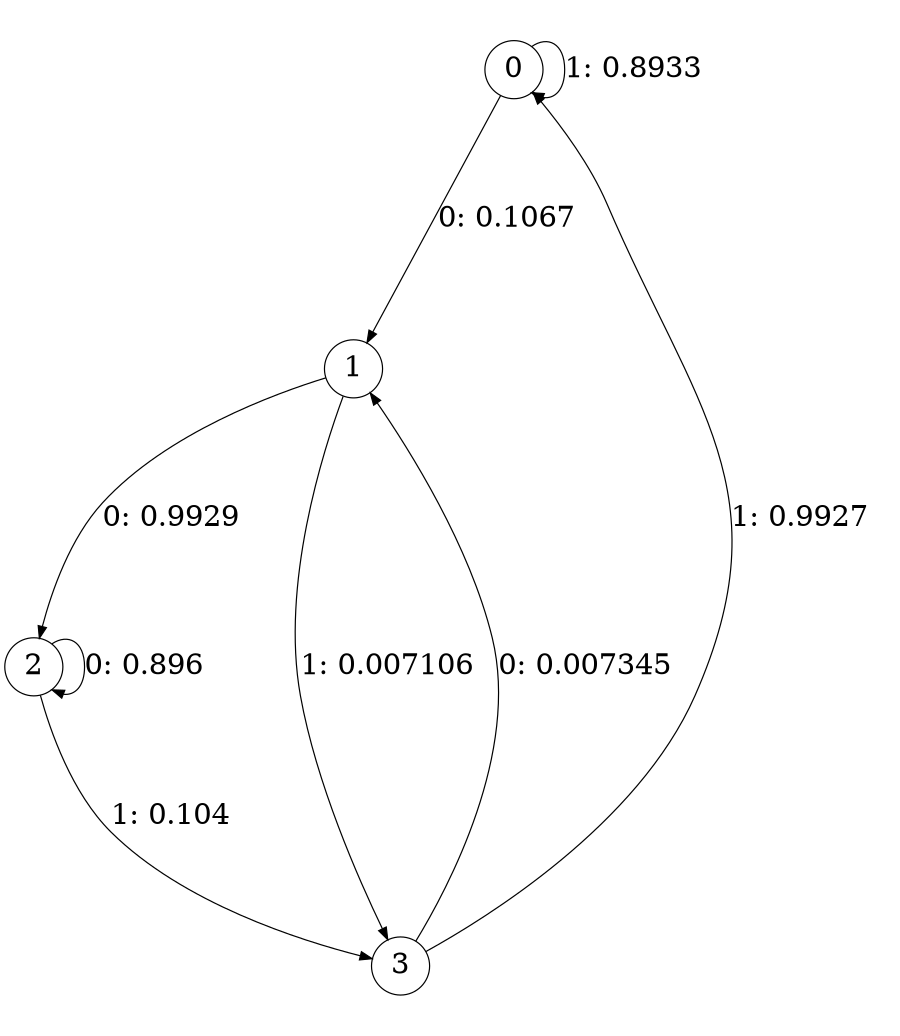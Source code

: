 digraph "ch1_face_source_L2" {
size = "6,8.5";
ratio = "fill";
node [shape = circle];
node [fontsize = 24];
edge [fontsize = 24];
0 -> 1 [label = "0: 0.1067   "];
0 -> 0 [label = "1: 0.8933   "];
1 -> 2 [label = "0: 0.9929   "];
1 -> 3 [label = "1: 0.007106  "];
2 -> 2 [label = "0: 0.896    "];
2 -> 3 [label = "1: 0.104    "];
3 -> 1 [label = "0: 0.007345  "];
3 -> 0 [label = "1: 0.9927   "];
}